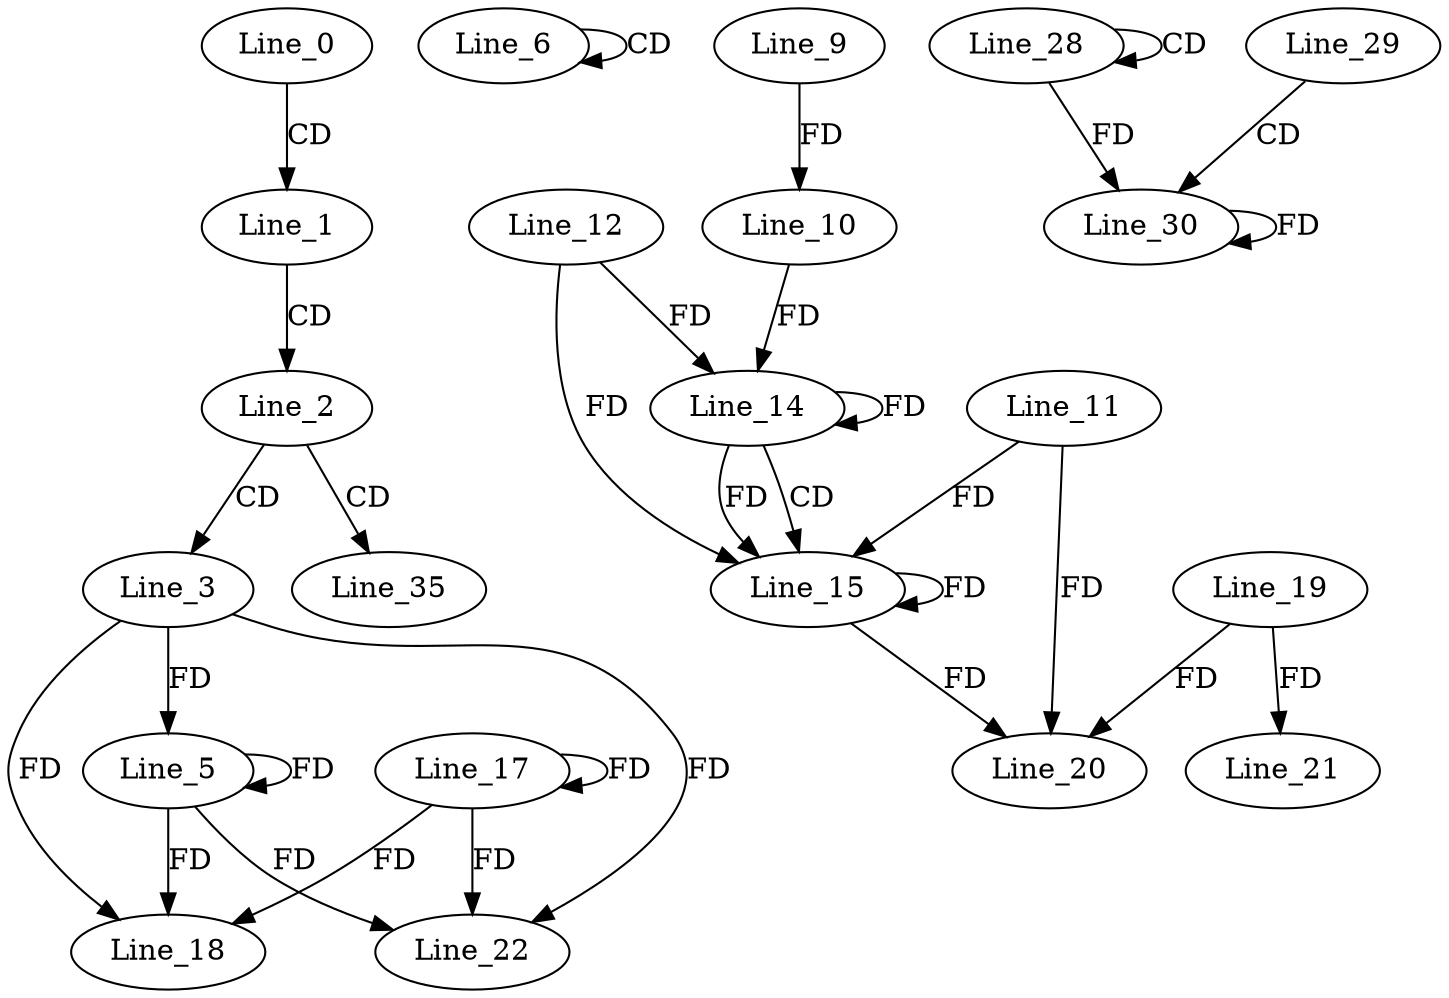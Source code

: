 digraph G {
  Line_0;
  Line_1;
  Line_2;
  Line_3;
  Line_5;
  Line_6;
  Line_6;
  Line_9;
  Line_10;
  Line_14;
  Line_12;
  Line_14;
  Line_10;
  Line_14;
  Line_15;
  Line_11;
  Line_17;
  Line_18;
  Line_19;
  Line_20;
  Line_21;
  Line_22;
  Line_28;
  Line_28;
  Line_29;
  Line_30;
  Line_35;
  Line_0 -> Line_1 [ label="CD" ];
  Line_1 -> Line_2 [ label="CD" ];
  Line_2 -> Line_3 [ label="CD" ];
  Line_3 -> Line_5 [ label="FD" ];
  Line_5 -> Line_5 [ label="FD" ];
  Line_6 -> Line_6 [ label="CD" ];
  Line_9 -> Line_10 [ label="FD" ];
  Line_14 -> Line_14 [ label="FD" ];
  Line_12 -> Line_14 [ label="FD" ];
  Line_10 -> Line_14 [ label="FD" ];
  Line_14 -> Line_15 [ label="CD" ];
  Line_15 -> Line_15 [ label="FD" ];
  Line_11 -> Line_15 [ label="FD" ];
  Line_14 -> Line_15 [ label="FD" ];
  Line_12 -> Line_15 [ label="FD" ];
  Line_17 -> Line_17 [ label="FD" ];
  Line_3 -> Line_18 [ label="FD" ];
  Line_5 -> Line_18 [ label="FD" ];
  Line_17 -> Line_18 [ label="FD" ];
  Line_19 -> Line_20 [ label="FD" ];
  Line_15 -> Line_20 [ label="FD" ];
  Line_11 -> Line_20 [ label="FD" ];
  Line_19 -> Line_21 [ label="FD" ];
  Line_3 -> Line_22 [ label="FD" ];
  Line_5 -> Line_22 [ label="FD" ];
  Line_17 -> Line_22 [ label="FD" ];
  Line_28 -> Line_28 [ label="CD" ];
  Line_29 -> Line_30 [ label="CD" ];
  Line_28 -> Line_30 [ label="FD" ];
  Line_30 -> Line_30 [ label="FD" ];
  Line_2 -> Line_35 [ label="CD" ];
}
